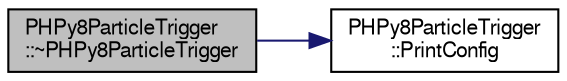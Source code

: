 digraph "PHPy8ParticleTrigger::~PHPy8ParticleTrigger"
{
  bgcolor="transparent";
  edge [fontname="FreeSans",fontsize="10",labelfontname="FreeSans",labelfontsize="10"];
  node [fontname="FreeSans",fontsize="10",shape=record];
  rankdir="LR";
  Node1 [label="PHPy8ParticleTrigger\l::~PHPy8ParticleTrigger",height=0.2,width=0.4,color="black", fillcolor="grey75", style="filled" fontcolor="black"];
  Node1 -> Node2 [color="midnightblue",fontsize="10",style="solid",fontname="FreeSans"];
  Node2 [label="PHPy8ParticleTrigger\l::PrintConfig",height=0.2,width=0.4,color="black",URL="$d9/d8b/classPHPy8ParticleTrigger.html#a46621815f48cbd938147ae1b12178c9b"];
}
